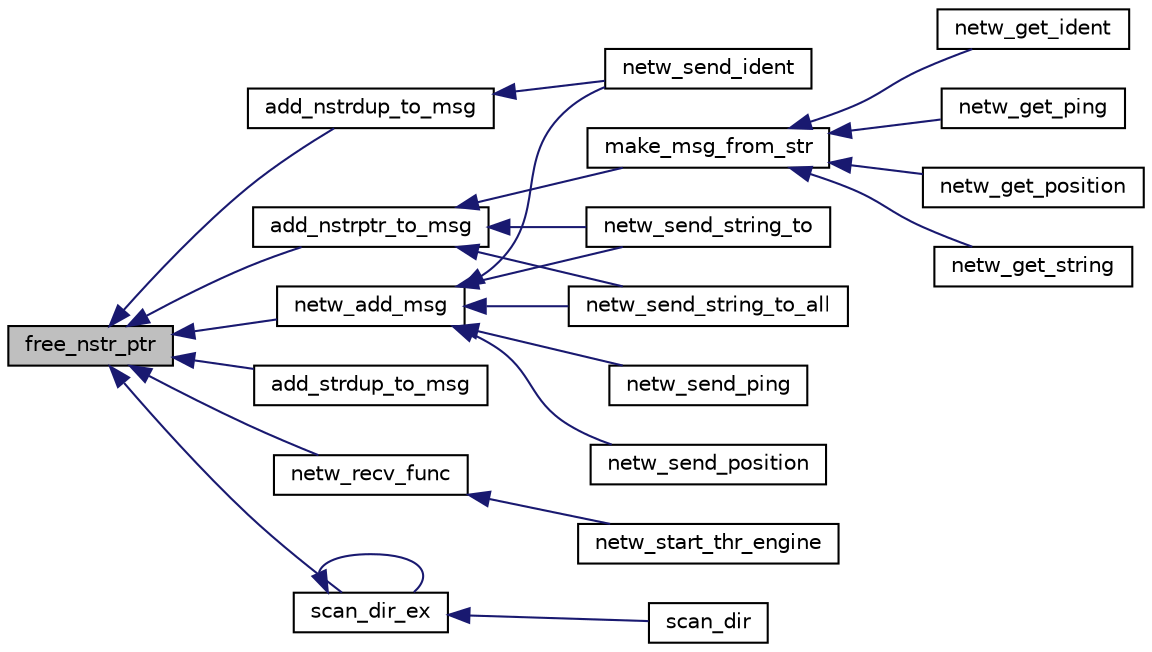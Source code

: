 digraph G
{
  edge [fontname="Helvetica",fontsize="10",labelfontname="Helvetica",labelfontsize="10"];
  node [fontname="Helvetica",fontsize="10",shape=record];
  rankdir=LR;
  Node1 [label="free_nstr_ptr",height=0.2,width=0.4,color="black", fillcolor="grey75", style="filled" fontcolor="black"];
  Node1 -> Node2 [dir=back,color="midnightblue",fontsize="10",style="solid",fontname="Helvetica"];
  Node2 [label="add_nstrdup_to_msg",height=0.2,width=0.4,color="black", fillcolor="white", style="filled",URL="$group___n_e_t_w_o_r_k___m_s_g.html#ga84f36b52e6d9dfe9ca6186c3177f5472",tooltip="Add a copy of str to the string list in the message."];
  Node2 -> Node3 [dir=back,color="midnightblue",fontsize="10",style="solid",fontname="Helvetica"];
  Node3 [label="netw_send_ident",height=0.2,width=0.4,color="black", fillcolor="white", style="filled",URL="$group___n_e_t_w_o_r_k___m_s_g.html#gae8345266fcf7a23c0e8ffe176b0e086f",tooltip="Add a formatted NETWMSG_IDENT message to the specified network."];
  Node1 -> Node4 [dir=back,color="midnightblue",fontsize="10",style="solid",fontname="Helvetica"];
  Node4 [label="add_nstrptr_to_msg",height=0.2,width=0.4,color="black", fillcolor="white", style="filled",URL="$group___n_e_t_w_o_r_k___m_s_g.html#ga53dfbdd3b5d1cfcf387d17b4465e5f3a",tooltip="Add a string to the string list in the message."];
  Node4 -> Node5 [dir=back,color="midnightblue",fontsize="10",style="solid",fontname="Helvetica"];
  Node5 [label="make_msg_from_str",height=0.2,width=0.4,color="black", fillcolor="white", style="filled",URL="$group___n_e_t_w_o_r_k___m_s_g.html#ga0ff2638e1e094f9af393d0d63cbbab0d",tooltip="Make a single message of the string."];
  Node5 -> Node6 [dir=back,color="midnightblue",fontsize="10",style="solid",fontname="Helvetica"];
  Node6 [label="netw_get_ident",height=0.2,width=0.4,color="black", fillcolor="white", style="filled",URL="$group___n_e_t_w_o_r_k___m_s_g.html#gaf2d84e34e50db7b3b7aca16c6bdb06f8",tooltip="Retrieves identification from netwmsg."];
  Node5 -> Node7 [dir=back,color="midnightblue",fontsize="10",style="solid",fontname="Helvetica"];
  Node7 [label="netw_get_ping",height=0.2,width=0.4,color="black", fillcolor="white", style="filled",URL="$group___n_e_t_w_o_r_k___m_s_g.html#ga525ee81a12f526d55b2b380d9338424e",tooltip="Retrieves a ping travel elapsed time."];
  Node5 -> Node8 [dir=back,color="midnightblue",fontsize="10",style="solid",fontname="Helvetica"];
  Node8 [label="netw_get_position",height=0.2,width=0.4,color="black", fillcolor="white", style="filled",URL="$group___n_e_t_w_o_r_k___m_s_g.html#ga241bf3b1ebc63dd986dfec1b0fe4998b",tooltip="Retrieves position from netwmsg."];
  Node5 -> Node9 [dir=back,color="midnightblue",fontsize="10",style="solid",fontname="Helvetica"];
  Node9 [label="netw_get_string",height=0.2,width=0.4,color="black", fillcolor="white", style="filled",URL="$group___n_e_t_w_o_r_k___m_s_g.html#gace220d6339bd8085269ecee2b35126fb",tooltip="Retrieves string from netwmsg."];
  Node4 -> Node10 [dir=back,color="midnightblue",fontsize="10",style="solid",fontname="Helvetica"];
  Node10 [label="netw_send_string_to",height=0.2,width=0.4,color="black", fillcolor="white", style="filled",URL="$group___n_e_t_w_o_r_k___m_s_g.html#ga58d8af6bc08bdd67a61a6921fff3204b",tooltip="Add a string to the network, aiming a specific user."];
  Node4 -> Node11 [dir=back,color="midnightblue",fontsize="10",style="solid",fontname="Helvetica"];
  Node11 [label="netw_send_string_to_all",height=0.2,width=0.4,color="black", fillcolor="white", style="filled",URL="$group___n_e_t_w_o_r_k___m_s_g.html#gaa37866d5bddb1f181484360619fd16f9",tooltip="Add a string to the network, aiming all server-side users."];
  Node1 -> Node12 [dir=back,color="midnightblue",fontsize="10",style="solid",fontname="Helvetica"];
  Node12 [label="add_strdup_to_msg",height=0.2,width=0.4,color="black", fillcolor="white", style="filled",URL="$group___n_e_t_w_o_r_k___m_s_g.html#ga35d5127628fc0ddafd5cde36296ce583",tooltip="Add a copy of char *str to the string list in the message."];
  Node1 -> Node13 [dir=back,color="midnightblue",fontsize="10",style="solid",fontname="Helvetica"];
  Node13 [label="netw_add_msg",height=0.2,width=0.4,color="black", fillcolor="white", style="filled",URL="$group___n_e_t_w_o_r_k_i_n_g.html#ga10429a9fa106b61c38f28635242ce502",tooltip="Add a message to send in aimed NETWORK."];
  Node13 -> Node3 [dir=back,color="midnightblue",fontsize="10",style="solid",fontname="Helvetica"];
  Node13 -> Node14 [dir=back,color="midnightblue",fontsize="10",style="solid",fontname="Helvetica"];
  Node14 [label="netw_send_ping",height=0.2,width=0.4,color="black", fillcolor="white", style="filled",URL="$group___n_e_t_w_o_r_k___m_s_g.html#gad9588cf27263ecf40f57d3923ccf721a",tooltip="Add a ping reply to the network."];
  Node13 -> Node15 [dir=back,color="midnightblue",fontsize="10",style="solid",fontname="Helvetica"];
  Node15 [label="netw_send_position",height=0.2,width=0.4,color="black", fillcolor="white", style="filled",URL="$group___n_e_t_w_o_r_k___m_s_g.html#gafaf1202a5f56a9f2285fccfbcacb3a6c",tooltip="Add a formatted NETWMSG_IDENT message to the specified network."];
  Node13 -> Node10 [dir=back,color="midnightblue",fontsize="10",style="solid",fontname="Helvetica"];
  Node13 -> Node11 [dir=back,color="midnightblue",fontsize="10",style="solid",fontname="Helvetica"];
  Node1 -> Node16 [dir=back,color="midnightblue",fontsize="10",style="solid",fontname="Helvetica"];
  Node16 [label="netw_recv_func",height=0.2,width=0.4,color="black", fillcolor="white", style="filled",URL="$group___n_e_t_w_o_r_k_i_n_g.html#gad67570728a69ce2788b8bc9dcaa7c392",tooltip="To Thread Receiving function."];
  Node16 -> Node17 [dir=back,color="midnightblue",fontsize="10",style="solid",fontname="Helvetica"];
  Node17 [label="netw_start_thr_engine",height=0.2,width=0.4,color="black", fillcolor="white", style="filled",URL="$group___n_e_t_w_o_r_k_i_n_g.html#ga5ba0555c5ccd261227c3c1216923d563",tooltip="Start the NETWORK netw Threaded Engine. Create a sending &amp; receiving thread."];
  Node1 -> Node18 [dir=back,color="midnightblue",fontsize="10",style="solid",fontname="Helvetica"];
  Node18 [label="scan_dir_ex",height=0.2,width=0.4,color="black", fillcolor="white", style="filled",URL="$group___n___s_t_r.html#ga3257ab0fdf5a36d0dfca480a161d9fbf",tooltip="Scan a list of directory and return a list of char *file."];
  Node18 -> Node19 [dir=back,color="midnightblue",fontsize="10",style="solid",fontname="Helvetica"];
  Node19 [label="scan_dir",height=0.2,width=0.4,color="black", fillcolor="white", style="filled",URL="$group___n___s_t_r.html#gaa3becc1e523b47d5d53bbbf6b1603520",tooltip="Scan a list of directory and return a list of char *file."];
  Node18 -> Node18 [dir=back,color="midnightblue",fontsize="10",style="solid",fontname="Helvetica"];
}
